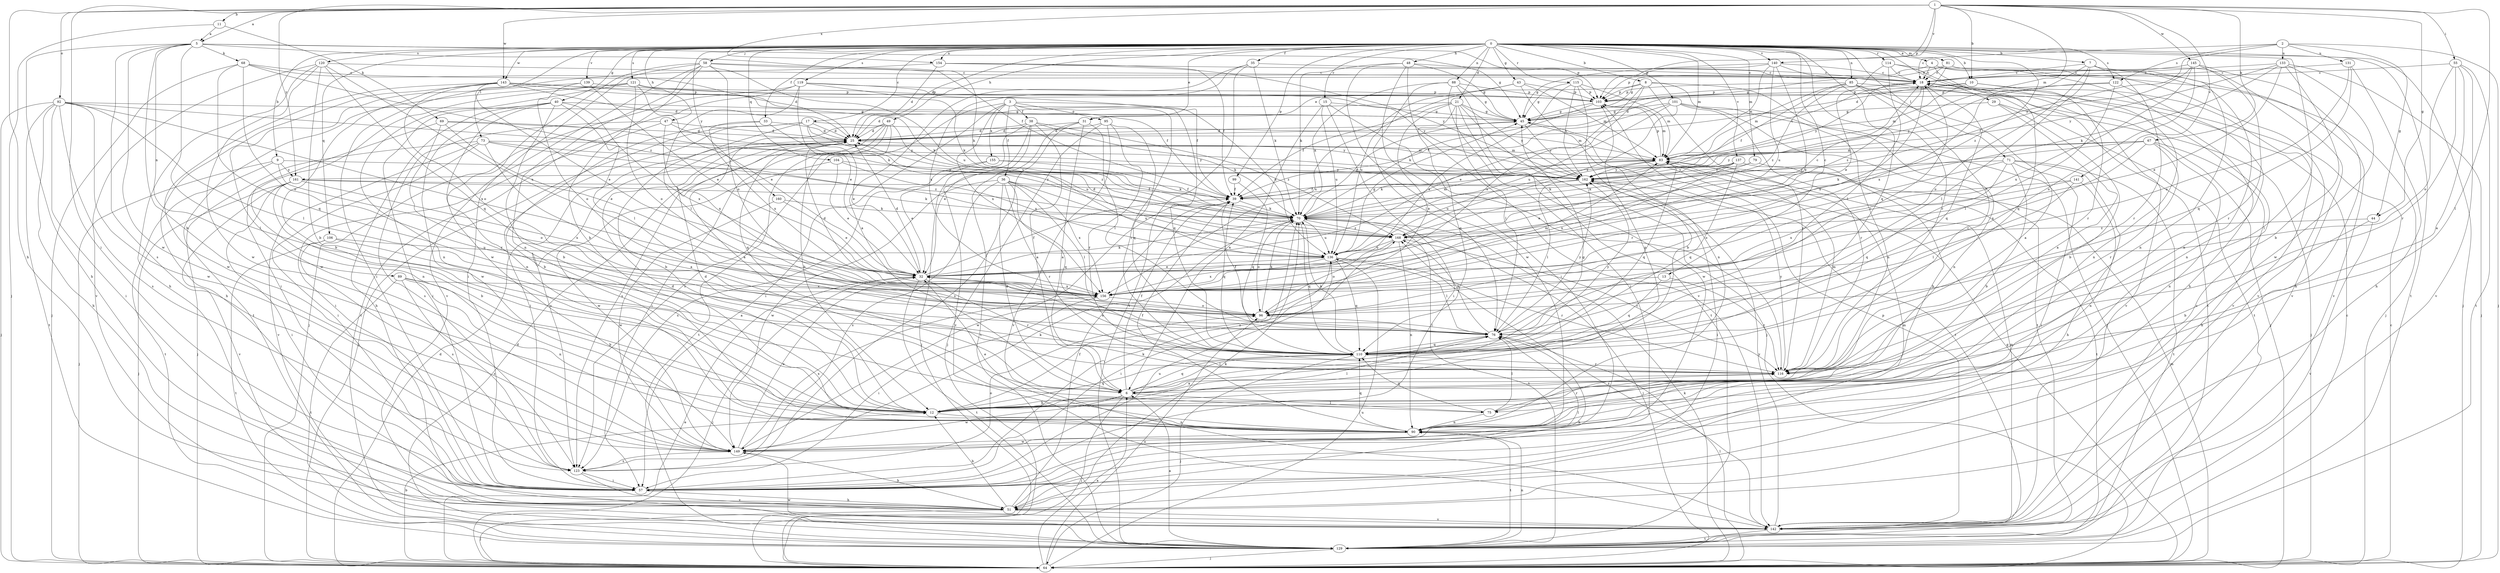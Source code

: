 strict digraph  {
0;
1;
2;
3;
4;
5;
6;
7;
8;
9;
10;
11;
12;
13;
15;
17;
18;
21;
25;
29;
31;
32;
33;
35;
36;
38;
39;
40;
43;
44;
45;
47;
48;
49;
51;
55;
57;
58;
64;
67;
68;
69;
70;
71;
73;
75;
76;
79;
81;
83;
85;
88;
89;
90;
92;
95;
96;
99;
101;
103;
104;
106;
110;
114;
115;
116;
119;
120;
121;
122;
123;
129;
131;
133;
136;
137;
139;
140;
141;
142;
143;
145;
149;
154;
155;
156;
160;
161;
162;
168;
0 -> 4  [label=a];
0 -> 7  [label=b];
0 -> 8  [label=b];
0 -> 9  [label=b];
0 -> 10  [label=b];
0 -> 13  [label=c];
0 -> 15  [label=c];
0 -> 17  [label=c];
0 -> 21  [label=d];
0 -> 25  [label=d];
0 -> 29  [label=e];
0 -> 31  [label=e];
0 -> 33  [label=f];
0 -> 35  [label=f];
0 -> 40  [label=g];
0 -> 43  [label=g];
0 -> 47  [label=h];
0 -> 48  [label=h];
0 -> 49  [label=h];
0 -> 58  [label=j];
0 -> 64  [label=j];
0 -> 71  [label=l];
0 -> 73  [label=l];
0 -> 75  [label=l];
0 -> 79  [label=m];
0 -> 81  [label=m];
0 -> 83  [label=m];
0 -> 85  [label=n];
0 -> 88  [label=n];
0 -> 99  [label=p];
0 -> 101  [label=p];
0 -> 104  [label=q];
0 -> 106  [label=q];
0 -> 110  [label=q];
0 -> 114  [label=r];
0 -> 115  [label=r];
0 -> 116  [label=r];
0 -> 119  [label=s];
0 -> 120  [label=s];
0 -> 121  [label=s];
0 -> 122  [label=s];
0 -> 129  [label=t];
0 -> 137  [label=v];
0 -> 139  [label=v];
0 -> 140  [label=v];
0 -> 143  [label=w];
0 -> 154  [label=x];
0 -> 160  [label=y];
0 -> 168  [label=z];
1 -> 5  [label=a];
1 -> 10  [label=b];
1 -> 11  [label=b];
1 -> 44  [label=g];
1 -> 51  [label=h];
1 -> 55  [label=i];
1 -> 57  [label=i];
1 -> 67  [label=k];
1 -> 75  [label=l];
1 -> 83  [label=m];
1 -> 92  [label=o];
1 -> 103  [label=p];
1 -> 140  [label=v];
1 -> 141  [label=v];
1 -> 143  [label=w];
1 -> 145  [label=w];
1 -> 154  [label=x];
1 -> 161  [label=y];
2 -> 18  [label=c];
2 -> 44  [label=g];
2 -> 64  [label=j];
2 -> 122  [label=s];
2 -> 131  [label=u];
2 -> 133  [label=u];
2 -> 161  [label=y];
3 -> 36  [label=f];
3 -> 38  [label=f];
3 -> 57  [label=i];
3 -> 95  [label=o];
3 -> 110  [label=q];
3 -> 116  [label=r];
3 -> 123  [label=s];
3 -> 136  [label=u];
3 -> 155  [label=x];
3 -> 156  [label=x];
4 -> 18  [label=c];
4 -> 45  [label=g];
4 -> 51  [label=h];
4 -> 110  [label=q];
4 -> 142  [label=v];
5 -> 12  [label=b];
5 -> 39  [label=f];
5 -> 45  [label=g];
5 -> 51  [label=h];
5 -> 68  [label=k];
5 -> 75  [label=l];
5 -> 89  [label=n];
5 -> 103  [label=p];
5 -> 123  [label=s];
5 -> 149  [label=w];
6 -> 12  [label=b];
6 -> 39  [label=f];
6 -> 45  [label=g];
6 -> 64  [label=j];
6 -> 75  [label=l];
6 -> 76  [label=l];
6 -> 103  [label=p];
6 -> 110  [label=q];
6 -> 149  [label=w];
7 -> 18  [label=c];
7 -> 76  [label=l];
7 -> 90  [label=n];
7 -> 96  [label=o];
7 -> 116  [label=r];
7 -> 142  [label=v];
7 -> 156  [label=x];
8 -> 31  [label=e];
8 -> 32  [label=e];
8 -> 64  [label=j];
8 -> 90  [label=n];
8 -> 103  [label=p];
8 -> 116  [label=r];
8 -> 156  [label=x];
9 -> 64  [label=j];
9 -> 96  [label=o];
9 -> 129  [label=t];
9 -> 161  [label=y];
9 -> 162  [label=y];
10 -> 25  [label=d];
10 -> 83  [label=m];
10 -> 90  [label=n];
10 -> 103  [label=p];
10 -> 142  [label=v];
11 -> 5  [label=a];
11 -> 64  [label=j];
11 -> 69  [label=k];
12 -> 25  [label=d];
12 -> 76  [label=l];
12 -> 90  [label=n];
12 -> 110  [label=q];
12 -> 168  [label=z];
13 -> 110  [label=q];
13 -> 116  [label=r];
13 -> 156  [label=x];
15 -> 6  [label=a];
15 -> 45  [label=g];
15 -> 57  [label=i];
15 -> 116  [label=r];
15 -> 136  [label=u];
17 -> 12  [label=b];
17 -> 25  [label=d];
17 -> 32  [label=e];
17 -> 57  [label=i];
17 -> 64  [label=j];
17 -> 83  [label=m];
17 -> 136  [label=u];
18 -> 103  [label=p];
18 -> 110  [label=q];
18 -> 142  [label=v];
18 -> 156  [label=x];
18 -> 162  [label=y];
18 -> 168  [label=z];
21 -> 25  [label=d];
21 -> 39  [label=f];
21 -> 45  [label=g];
21 -> 64  [label=j];
21 -> 76  [label=l];
21 -> 96  [label=o];
21 -> 110  [label=q];
21 -> 149  [label=w];
21 -> 162  [label=y];
25 -> 83  [label=m];
25 -> 110  [label=q];
25 -> 123  [label=s];
29 -> 6  [label=a];
29 -> 12  [label=b];
29 -> 45  [label=g];
29 -> 64  [label=j];
31 -> 6  [label=a];
31 -> 25  [label=d];
31 -> 32  [label=e];
31 -> 76  [label=l];
31 -> 123  [label=s];
32 -> 25  [label=d];
32 -> 39  [label=f];
32 -> 64  [label=j];
32 -> 70  [label=k];
32 -> 116  [label=r];
32 -> 129  [label=t];
32 -> 156  [label=x];
33 -> 12  [label=b];
33 -> 25  [label=d];
33 -> 156  [label=x];
33 -> 168  [label=z];
35 -> 6  [label=a];
35 -> 18  [label=c];
35 -> 70  [label=k];
35 -> 129  [label=t];
35 -> 156  [label=x];
36 -> 6  [label=a];
36 -> 39  [label=f];
36 -> 76  [label=l];
36 -> 110  [label=q];
36 -> 116  [label=r];
36 -> 123  [label=s];
36 -> 136  [label=u];
36 -> 149  [label=w];
36 -> 156  [label=x];
38 -> 6  [label=a];
38 -> 25  [label=d];
38 -> 64  [label=j];
38 -> 70  [label=k];
38 -> 129  [label=t];
38 -> 142  [label=v];
38 -> 168  [label=z];
39 -> 70  [label=k];
39 -> 110  [label=q];
39 -> 149  [label=w];
40 -> 12  [label=b];
40 -> 45  [label=g];
40 -> 51  [label=h];
40 -> 57  [label=i];
40 -> 76  [label=l];
40 -> 90  [label=n];
40 -> 149  [label=w];
40 -> 156  [label=x];
43 -> 83  [label=m];
43 -> 90  [label=n];
43 -> 103  [label=p];
43 -> 136  [label=u];
43 -> 156  [label=x];
44 -> 12  [label=b];
44 -> 142  [label=v];
44 -> 168  [label=z];
45 -> 25  [label=d];
45 -> 129  [label=t];
45 -> 162  [label=y];
47 -> 25  [label=d];
47 -> 57  [label=i];
47 -> 123  [label=s];
47 -> 156  [label=x];
47 -> 162  [label=y];
48 -> 18  [label=c];
48 -> 45  [label=g];
48 -> 57  [label=i];
48 -> 70  [label=k];
48 -> 142  [label=v];
48 -> 149  [label=w];
49 -> 6  [label=a];
49 -> 12  [label=b];
49 -> 25  [label=d];
49 -> 57  [label=i];
49 -> 123  [label=s];
49 -> 129  [label=t];
49 -> 168  [label=z];
51 -> 12  [label=b];
51 -> 39  [label=f];
51 -> 64  [label=j];
51 -> 70  [label=k];
51 -> 142  [label=v];
55 -> 6  [label=a];
55 -> 18  [label=c];
55 -> 96  [label=o];
55 -> 116  [label=r];
55 -> 129  [label=t];
55 -> 142  [label=v];
57 -> 51  [label=h];
57 -> 70  [label=k];
57 -> 76  [label=l];
57 -> 83  [label=m];
57 -> 136  [label=u];
58 -> 12  [label=b];
58 -> 18  [label=c];
58 -> 57  [label=i];
58 -> 70  [label=k];
58 -> 90  [label=n];
58 -> 96  [label=o];
58 -> 136  [label=u];
58 -> 142  [label=v];
58 -> 149  [label=w];
64 -> 6  [label=a];
64 -> 12  [label=b];
64 -> 18  [label=c];
64 -> 25  [label=d];
64 -> 32  [label=e];
64 -> 45  [label=g];
64 -> 70  [label=k];
64 -> 76  [label=l];
64 -> 83  [label=m];
64 -> 96  [label=o];
64 -> 136  [label=u];
67 -> 51  [label=h];
67 -> 70  [label=k];
67 -> 83  [label=m];
67 -> 90  [label=n];
67 -> 116  [label=r];
67 -> 156  [label=x];
67 -> 162  [label=y];
68 -> 18  [label=c];
68 -> 25  [label=d];
68 -> 64  [label=j];
68 -> 96  [label=o];
68 -> 110  [label=q];
68 -> 168  [label=z];
69 -> 25  [label=d];
69 -> 32  [label=e];
69 -> 90  [label=n];
69 -> 116  [label=r];
69 -> 162  [label=y];
70 -> 45  [label=g];
70 -> 64  [label=j];
70 -> 83  [label=m];
70 -> 96  [label=o];
70 -> 110  [label=q];
70 -> 129  [label=t];
70 -> 136  [label=u];
70 -> 168  [label=z];
71 -> 12  [label=b];
71 -> 51  [label=h];
71 -> 57  [label=i];
71 -> 96  [label=o];
71 -> 110  [label=q];
71 -> 129  [label=t];
71 -> 162  [label=y];
73 -> 6  [label=a];
73 -> 57  [label=i];
73 -> 64  [label=j];
73 -> 83  [label=m];
73 -> 142  [label=v];
73 -> 162  [label=y];
73 -> 168  [label=z];
75 -> 76  [label=l];
75 -> 90  [label=n];
75 -> 110  [label=q];
75 -> 116  [label=r];
76 -> 18  [label=c];
76 -> 39  [label=f];
76 -> 51  [label=h];
76 -> 110  [label=q];
76 -> 162  [label=y];
76 -> 168  [label=z];
79 -> 12  [label=b];
79 -> 70  [label=k];
79 -> 162  [label=y];
81 -> 18  [label=c];
81 -> 25  [label=d];
81 -> 45  [label=g];
81 -> 90  [label=n];
81 -> 142  [label=v];
83 -> 18  [label=c];
83 -> 70  [label=k];
83 -> 103  [label=p];
83 -> 110  [label=q];
83 -> 136  [label=u];
83 -> 162  [label=y];
85 -> 6  [label=a];
85 -> 39  [label=f];
85 -> 64  [label=j];
85 -> 83  [label=m];
85 -> 103  [label=p];
85 -> 116  [label=r];
85 -> 129  [label=t];
85 -> 168  [label=z];
88 -> 45  [label=g];
88 -> 57  [label=i];
88 -> 70  [label=k];
88 -> 76  [label=l];
88 -> 103  [label=p];
88 -> 129  [label=t];
89 -> 12  [label=b];
89 -> 90  [label=n];
89 -> 123  [label=s];
89 -> 129  [label=t];
89 -> 156  [label=x];
90 -> 25  [label=d];
90 -> 32  [label=e];
90 -> 39  [label=f];
90 -> 110  [label=q];
90 -> 129  [label=t];
90 -> 149  [label=w];
92 -> 45  [label=g];
92 -> 51  [label=h];
92 -> 57  [label=i];
92 -> 64  [label=j];
92 -> 70  [label=k];
92 -> 76  [label=l];
92 -> 123  [label=s];
92 -> 129  [label=t];
92 -> 149  [label=w];
92 -> 156  [label=x];
95 -> 25  [label=d];
95 -> 64  [label=j];
95 -> 110  [label=q];
95 -> 116  [label=r];
95 -> 142  [label=v];
96 -> 70  [label=k];
96 -> 76  [label=l];
99 -> 39  [label=f];
99 -> 110  [label=q];
101 -> 39  [label=f];
101 -> 45  [label=g];
101 -> 90  [label=n];
101 -> 116  [label=r];
101 -> 129  [label=t];
101 -> 136  [label=u];
101 -> 168  [label=z];
103 -> 45  [label=g];
103 -> 70  [label=k];
103 -> 83  [label=m];
104 -> 32  [label=e];
104 -> 136  [label=u];
104 -> 149  [label=w];
104 -> 162  [label=y];
106 -> 6  [label=a];
106 -> 123  [label=s];
106 -> 129  [label=t];
106 -> 136  [label=u];
110 -> 32  [label=e];
110 -> 64  [label=j];
110 -> 70  [label=k];
110 -> 116  [label=r];
110 -> 162  [label=y];
114 -> 18  [label=c];
114 -> 32  [label=e];
114 -> 64  [label=j];
114 -> 76  [label=l];
114 -> 116  [label=r];
115 -> 12  [label=b];
115 -> 45  [label=g];
115 -> 83  [label=m];
115 -> 103  [label=p];
115 -> 156  [label=x];
115 -> 162  [label=y];
116 -> 6  [label=a];
116 -> 83  [label=m];
116 -> 162  [label=y];
119 -> 32  [label=e];
119 -> 39  [label=f];
119 -> 64  [label=j];
119 -> 70  [label=k];
119 -> 76  [label=l];
119 -> 103  [label=p];
119 -> 129  [label=t];
120 -> 12  [label=b];
120 -> 18  [label=c];
120 -> 51  [label=h];
120 -> 110  [label=q];
120 -> 142  [label=v];
120 -> 149  [label=w];
120 -> 156  [label=x];
121 -> 32  [label=e];
121 -> 57  [label=i];
121 -> 90  [label=n];
121 -> 96  [label=o];
121 -> 103  [label=p];
121 -> 129  [label=t];
121 -> 162  [label=y];
122 -> 76  [label=l];
122 -> 90  [label=n];
122 -> 103  [label=p];
122 -> 162  [label=y];
123 -> 57  [label=i];
123 -> 96  [label=o];
123 -> 142  [label=v];
129 -> 6  [label=a];
129 -> 18  [label=c];
129 -> 25  [label=d];
129 -> 64  [label=j];
129 -> 90  [label=n];
129 -> 149  [label=w];
131 -> 18  [label=c];
131 -> 51  [label=h];
131 -> 96  [label=o];
131 -> 110  [label=q];
133 -> 12  [label=b];
133 -> 18  [label=c];
133 -> 32  [label=e];
133 -> 64  [label=j];
133 -> 70  [label=k];
133 -> 149  [label=w];
133 -> 162  [label=y];
136 -> 32  [label=e];
136 -> 45  [label=g];
136 -> 57  [label=i];
136 -> 76  [label=l];
136 -> 110  [label=q];
136 -> 116  [label=r];
136 -> 156  [label=x];
137 -> 32  [label=e];
137 -> 70  [label=k];
137 -> 110  [label=q];
137 -> 129  [label=t];
137 -> 156  [label=x];
137 -> 162  [label=y];
139 -> 32  [label=e];
139 -> 96  [label=o];
139 -> 103  [label=p];
139 -> 149  [label=w];
140 -> 18  [label=c];
140 -> 32  [label=e];
140 -> 45  [label=g];
140 -> 83  [label=m];
140 -> 103  [label=p];
140 -> 129  [label=t];
140 -> 136  [label=u];
141 -> 39  [label=f];
141 -> 76  [label=l];
141 -> 90  [label=n];
141 -> 156  [label=x];
142 -> 18  [label=c];
142 -> 83  [label=m];
142 -> 103  [label=p];
142 -> 129  [label=t];
142 -> 162  [label=y];
142 -> 168  [label=z];
143 -> 12  [label=b];
143 -> 25  [label=d];
143 -> 32  [label=e];
143 -> 39  [label=f];
143 -> 51  [label=h];
143 -> 70  [label=k];
143 -> 96  [label=o];
143 -> 103  [label=p];
143 -> 149  [label=w];
145 -> 18  [label=c];
145 -> 39  [label=f];
145 -> 51  [label=h];
145 -> 96  [label=o];
145 -> 116  [label=r];
145 -> 156  [label=x];
149 -> 32  [label=e];
149 -> 51  [label=h];
149 -> 70  [label=k];
149 -> 123  [label=s];
149 -> 156  [label=x];
154 -> 18  [label=c];
154 -> 25  [label=d];
154 -> 39  [label=f];
154 -> 57  [label=i];
154 -> 162  [label=y];
155 -> 32  [label=e];
155 -> 70  [label=k];
155 -> 123  [label=s];
155 -> 162  [label=y];
156 -> 25  [label=d];
156 -> 57  [label=i];
156 -> 83  [label=m];
156 -> 96  [label=o];
160 -> 32  [label=e];
160 -> 70  [label=k];
160 -> 149  [label=w];
161 -> 12  [label=b];
161 -> 39  [label=f];
161 -> 57  [label=i];
161 -> 64  [label=j];
161 -> 70  [label=k];
161 -> 142  [label=v];
161 -> 156  [label=x];
162 -> 39  [label=f];
162 -> 57  [label=i];
162 -> 76  [label=l];
168 -> 18  [label=c];
168 -> 25  [label=d];
168 -> 90  [label=n];
168 -> 96  [label=o];
168 -> 116  [label=r];
168 -> 136  [label=u];
}

